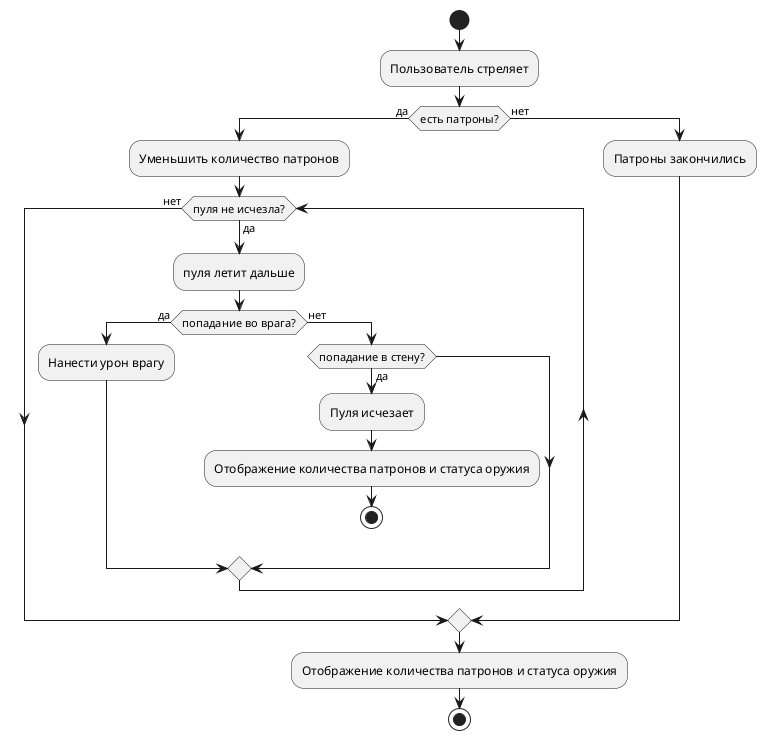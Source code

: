 @startuml
start
:Пользователь стреляет;
if (есть патроны?) then (да)
  :Уменьшить количество патронов;
  while (пуля не исчезла?) is (да)  
  :пуля летит дальше;
  if (попадание во врага?) then (да)
    :Нанести урон врагу;
  else (нет)
    if (попадание в стену?) then (да)
      :Пуля исчезает;
      :Отображение количества патронов и статуса оружия;
      stop
    endif
  endif
  endwhile (нет)
else (нет)
  :Патроны закончились;
endif
:Отображение количества патронов и статуса оружия;
stop
@enduml